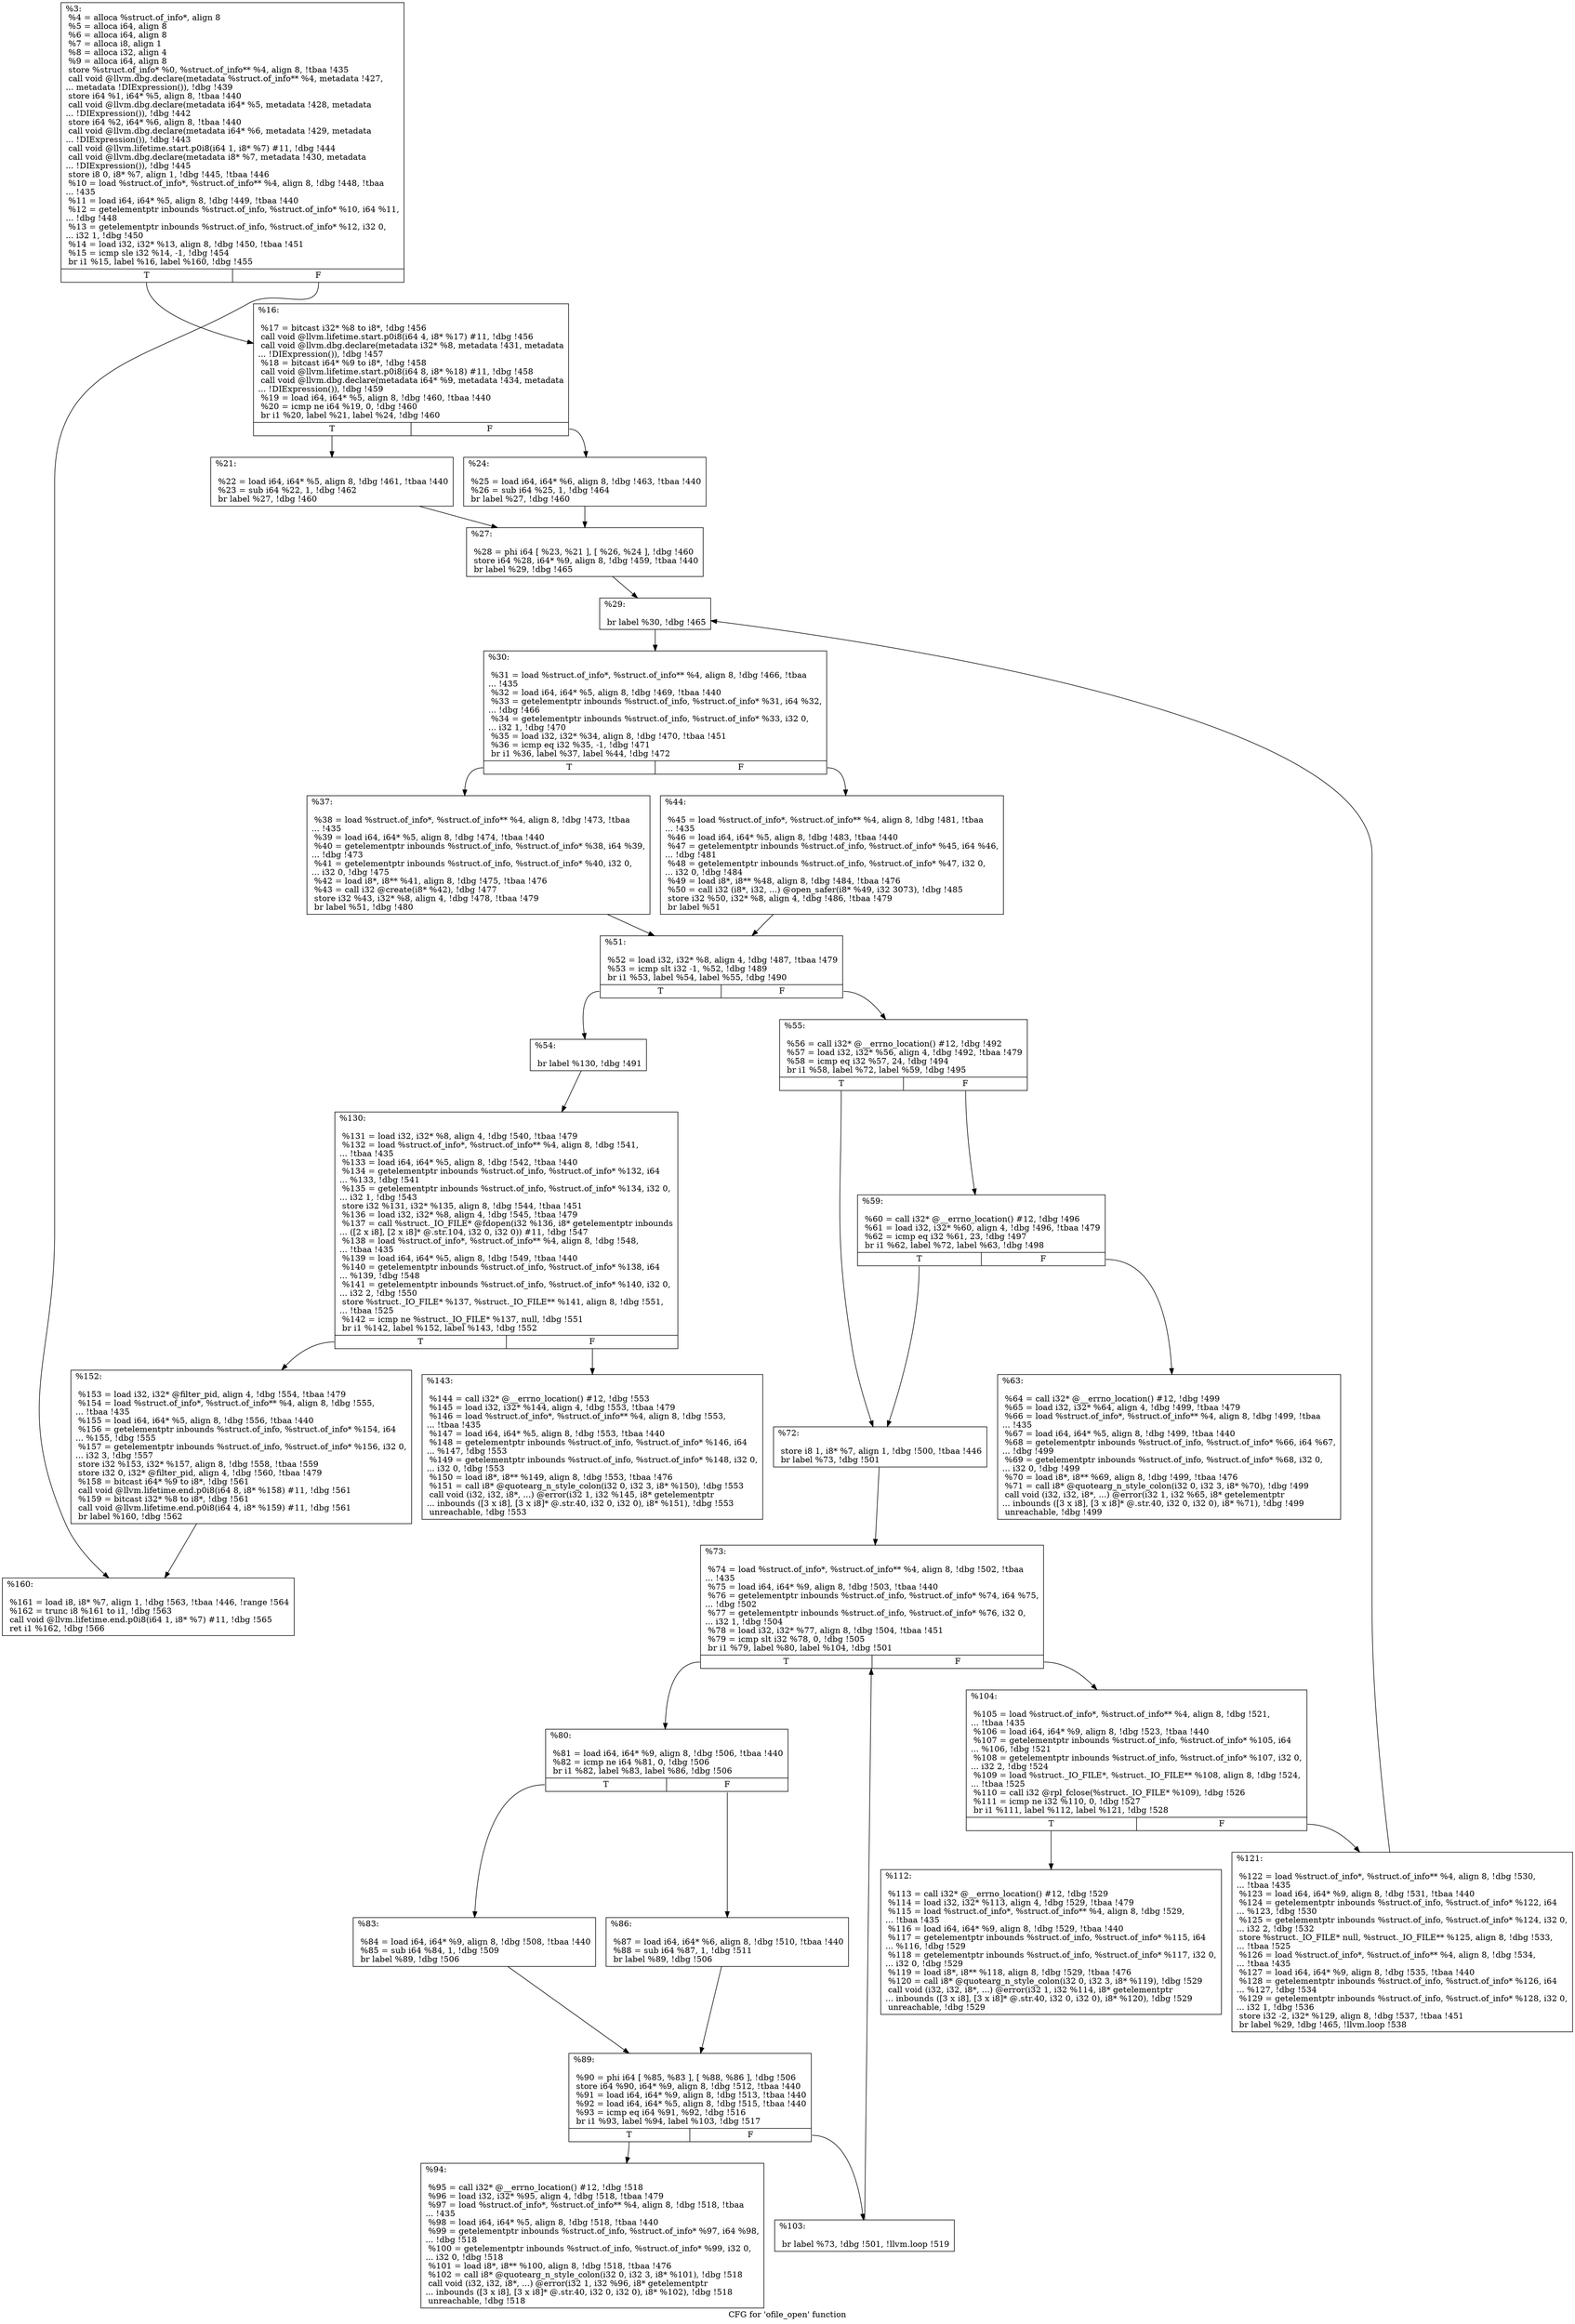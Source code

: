 digraph "CFG for 'ofile_open' function" {
	label="CFG for 'ofile_open' function";

	Node0x27765b0 [shape=record,label="{%3:\l  %4 = alloca %struct.of_info*, align 8\l  %5 = alloca i64, align 8\l  %6 = alloca i64, align 8\l  %7 = alloca i8, align 1\l  %8 = alloca i32, align 4\l  %9 = alloca i64, align 8\l  store %struct.of_info* %0, %struct.of_info** %4, align 8, !tbaa !435\l  call void @llvm.dbg.declare(metadata %struct.of_info** %4, metadata !427,\l... metadata !DIExpression()), !dbg !439\l  store i64 %1, i64* %5, align 8, !tbaa !440\l  call void @llvm.dbg.declare(metadata i64* %5, metadata !428, metadata\l... !DIExpression()), !dbg !442\l  store i64 %2, i64* %6, align 8, !tbaa !440\l  call void @llvm.dbg.declare(metadata i64* %6, metadata !429, metadata\l... !DIExpression()), !dbg !443\l  call void @llvm.lifetime.start.p0i8(i64 1, i8* %7) #11, !dbg !444\l  call void @llvm.dbg.declare(metadata i8* %7, metadata !430, metadata\l... !DIExpression()), !dbg !445\l  store i8 0, i8* %7, align 1, !dbg !445, !tbaa !446\l  %10 = load %struct.of_info*, %struct.of_info** %4, align 8, !dbg !448, !tbaa\l... !435\l  %11 = load i64, i64* %5, align 8, !dbg !449, !tbaa !440\l  %12 = getelementptr inbounds %struct.of_info, %struct.of_info* %10, i64 %11,\l... !dbg !448\l  %13 = getelementptr inbounds %struct.of_info, %struct.of_info* %12, i32 0,\l... i32 1, !dbg !450\l  %14 = load i32, i32* %13, align 8, !dbg !450, !tbaa !451\l  %15 = icmp sle i32 %14, -1, !dbg !454\l  br i1 %15, label %16, label %160, !dbg !455\l|{<s0>T|<s1>F}}"];
	Node0x27765b0:s0 -> Node0x2777480;
	Node0x27765b0:s1 -> Node0x2777cf0;
	Node0x2777480 [shape=record,label="{%16:\l\l  %17 = bitcast i32* %8 to i8*, !dbg !456\l  call void @llvm.lifetime.start.p0i8(i64 4, i8* %17) #11, !dbg !456\l  call void @llvm.dbg.declare(metadata i32* %8, metadata !431, metadata\l... !DIExpression()), !dbg !457\l  %18 = bitcast i64* %9 to i8*, !dbg !458\l  call void @llvm.lifetime.start.p0i8(i64 8, i8* %18) #11, !dbg !458\l  call void @llvm.dbg.declare(metadata i64* %9, metadata !434, metadata\l... !DIExpression()), !dbg !459\l  %19 = load i64, i64* %5, align 8, !dbg !460, !tbaa !440\l  %20 = icmp ne i64 %19, 0, !dbg !460\l  br i1 %20, label %21, label %24, !dbg !460\l|{<s0>T|<s1>F}}"];
	Node0x2777480:s0 -> Node0x27774d0;
	Node0x2777480:s1 -> Node0x2777520;
	Node0x27774d0 [shape=record,label="{%21:\l\l  %22 = load i64, i64* %5, align 8, !dbg !461, !tbaa !440\l  %23 = sub i64 %22, 1, !dbg !462\l  br label %27, !dbg !460\l}"];
	Node0x27774d0 -> Node0x2777570;
	Node0x2777520 [shape=record,label="{%24:\l\l  %25 = load i64, i64* %6, align 8, !dbg !463, !tbaa !440\l  %26 = sub i64 %25, 1, !dbg !464\l  br label %27, !dbg !460\l}"];
	Node0x2777520 -> Node0x2777570;
	Node0x2777570 [shape=record,label="{%27:\l\l  %28 = phi i64 [ %23, %21 ], [ %26, %24 ], !dbg !460\l  store i64 %28, i64* %9, align 8, !dbg !459, !tbaa !440\l  br label %29, !dbg !465\l}"];
	Node0x2777570 -> Node0x27775c0;
	Node0x27775c0 [shape=record,label="{%29:\l\l  br label %30, !dbg !465\l}"];
	Node0x27775c0 -> Node0x2777610;
	Node0x2777610 [shape=record,label="{%30:\l\l  %31 = load %struct.of_info*, %struct.of_info** %4, align 8, !dbg !466, !tbaa\l... !435\l  %32 = load i64, i64* %5, align 8, !dbg !469, !tbaa !440\l  %33 = getelementptr inbounds %struct.of_info, %struct.of_info* %31, i64 %32,\l... !dbg !466\l  %34 = getelementptr inbounds %struct.of_info, %struct.of_info* %33, i32 0,\l... i32 1, !dbg !470\l  %35 = load i32, i32* %34, align 8, !dbg !470, !tbaa !451\l  %36 = icmp eq i32 %35, -1, !dbg !471\l  br i1 %36, label %37, label %44, !dbg !472\l|{<s0>T|<s1>F}}"];
	Node0x2777610:s0 -> Node0x2777660;
	Node0x2777610:s1 -> Node0x27776b0;
	Node0x2777660 [shape=record,label="{%37:\l\l  %38 = load %struct.of_info*, %struct.of_info** %4, align 8, !dbg !473, !tbaa\l... !435\l  %39 = load i64, i64* %5, align 8, !dbg !474, !tbaa !440\l  %40 = getelementptr inbounds %struct.of_info, %struct.of_info* %38, i64 %39,\l... !dbg !473\l  %41 = getelementptr inbounds %struct.of_info, %struct.of_info* %40, i32 0,\l... i32 0, !dbg !475\l  %42 = load i8*, i8** %41, align 8, !dbg !475, !tbaa !476\l  %43 = call i32 @create(i8* %42), !dbg !477\l  store i32 %43, i32* %8, align 4, !dbg !478, !tbaa !479\l  br label %51, !dbg !480\l}"];
	Node0x2777660 -> Node0x2777700;
	Node0x27776b0 [shape=record,label="{%44:\l\l  %45 = load %struct.of_info*, %struct.of_info** %4, align 8, !dbg !481, !tbaa\l... !435\l  %46 = load i64, i64* %5, align 8, !dbg !483, !tbaa !440\l  %47 = getelementptr inbounds %struct.of_info, %struct.of_info* %45, i64 %46,\l... !dbg !481\l  %48 = getelementptr inbounds %struct.of_info, %struct.of_info* %47, i32 0,\l... i32 0, !dbg !484\l  %49 = load i8*, i8** %48, align 8, !dbg !484, !tbaa !476\l  %50 = call i32 (i8*, i32, ...) @open_safer(i8* %49, i32 3073), !dbg !485\l  store i32 %50, i32* %8, align 4, !dbg !486, !tbaa !479\l  br label %51\l}"];
	Node0x27776b0 -> Node0x2777700;
	Node0x2777700 [shape=record,label="{%51:\l\l  %52 = load i32, i32* %8, align 4, !dbg !487, !tbaa !479\l  %53 = icmp slt i32 -1, %52, !dbg !489\l  br i1 %53, label %54, label %55, !dbg !490\l|{<s0>T|<s1>F}}"];
	Node0x2777700:s0 -> Node0x2777750;
	Node0x2777700:s1 -> Node0x27777a0;
	Node0x2777750 [shape=record,label="{%54:\l\l  br label %130, !dbg !491\l}"];
	Node0x2777750 -> Node0x2777c00;
	Node0x27777a0 [shape=record,label="{%55:\l\l  %56 = call i32* @__errno_location() #12, !dbg !492\l  %57 = load i32, i32* %56, align 4, !dbg !492, !tbaa !479\l  %58 = icmp eq i32 %57, 24, !dbg !494\l  br i1 %58, label %72, label %59, !dbg !495\l|{<s0>T|<s1>F}}"];
	Node0x27777a0:s0 -> Node0x2777890;
	Node0x27777a0:s1 -> Node0x27777f0;
	Node0x27777f0 [shape=record,label="{%59:\l\l  %60 = call i32* @__errno_location() #12, !dbg !496\l  %61 = load i32, i32* %60, align 4, !dbg !496, !tbaa !479\l  %62 = icmp eq i32 %61, 23, !dbg !497\l  br i1 %62, label %72, label %63, !dbg !498\l|{<s0>T|<s1>F}}"];
	Node0x27777f0:s0 -> Node0x2777890;
	Node0x27777f0:s1 -> Node0x2777840;
	Node0x2777840 [shape=record,label="{%63:\l\l  %64 = call i32* @__errno_location() #12, !dbg !499\l  %65 = load i32, i32* %64, align 4, !dbg !499, !tbaa !479\l  %66 = load %struct.of_info*, %struct.of_info** %4, align 8, !dbg !499, !tbaa\l... !435\l  %67 = load i64, i64* %5, align 8, !dbg !499, !tbaa !440\l  %68 = getelementptr inbounds %struct.of_info, %struct.of_info* %66, i64 %67,\l... !dbg !499\l  %69 = getelementptr inbounds %struct.of_info, %struct.of_info* %68, i32 0,\l... i32 0, !dbg !499\l  %70 = load i8*, i8** %69, align 8, !dbg !499, !tbaa !476\l  %71 = call i8* @quotearg_n_style_colon(i32 0, i32 3, i8* %70), !dbg !499\l  call void (i32, i32, i8*, ...) @error(i32 1, i32 %65, i8* getelementptr\l... inbounds ([3 x i8], [3 x i8]* @.str.40, i32 0, i32 0), i8* %71), !dbg !499\l  unreachable, !dbg !499\l}"];
	Node0x2777890 [shape=record,label="{%72:\l\l  store i8 1, i8* %7, align 1, !dbg !500, !tbaa !446\l  br label %73, !dbg !501\l}"];
	Node0x2777890 -> Node0x27778e0;
	Node0x27778e0 [shape=record,label="{%73:\l\l  %74 = load %struct.of_info*, %struct.of_info** %4, align 8, !dbg !502, !tbaa\l... !435\l  %75 = load i64, i64* %9, align 8, !dbg !503, !tbaa !440\l  %76 = getelementptr inbounds %struct.of_info, %struct.of_info* %74, i64 %75,\l... !dbg !502\l  %77 = getelementptr inbounds %struct.of_info, %struct.of_info* %76, i32 0,\l... i32 1, !dbg !504\l  %78 = load i32, i32* %77, align 8, !dbg !504, !tbaa !451\l  %79 = icmp slt i32 %78, 0, !dbg !505\l  br i1 %79, label %80, label %104, !dbg !501\l|{<s0>T|<s1>F}}"];
	Node0x27778e0:s0 -> Node0x2777930;
	Node0x27778e0:s1 -> Node0x2777b10;
	Node0x2777930 [shape=record,label="{%80:\l\l  %81 = load i64, i64* %9, align 8, !dbg !506, !tbaa !440\l  %82 = icmp ne i64 %81, 0, !dbg !506\l  br i1 %82, label %83, label %86, !dbg !506\l|{<s0>T|<s1>F}}"];
	Node0x2777930:s0 -> Node0x2777980;
	Node0x2777930:s1 -> Node0x27779d0;
	Node0x2777980 [shape=record,label="{%83:\l\l  %84 = load i64, i64* %9, align 8, !dbg !508, !tbaa !440\l  %85 = sub i64 %84, 1, !dbg !509\l  br label %89, !dbg !506\l}"];
	Node0x2777980 -> Node0x2777a20;
	Node0x27779d0 [shape=record,label="{%86:\l\l  %87 = load i64, i64* %6, align 8, !dbg !510, !tbaa !440\l  %88 = sub i64 %87, 1, !dbg !511\l  br label %89, !dbg !506\l}"];
	Node0x27779d0 -> Node0x2777a20;
	Node0x2777a20 [shape=record,label="{%89:\l\l  %90 = phi i64 [ %85, %83 ], [ %88, %86 ], !dbg !506\l  store i64 %90, i64* %9, align 8, !dbg !512, !tbaa !440\l  %91 = load i64, i64* %9, align 8, !dbg !513, !tbaa !440\l  %92 = load i64, i64* %5, align 8, !dbg !515, !tbaa !440\l  %93 = icmp eq i64 %91, %92, !dbg !516\l  br i1 %93, label %94, label %103, !dbg !517\l|{<s0>T|<s1>F}}"];
	Node0x2777a20:s0 -> Node0x2777a70;
	Node0x2777a20:s1 -> Node0x2777ac0;
	Node0x2777a70 [shape=record,label="{%94:\l\l  %95 = call i32* @__errno_location() #12, !dbg !518\l  %96 = load i32, i32* %95, align 4, !dbg !518, !tbaa !479\l  %97 = load %struct.of_info*, %struct.of_info** %4, align 8, !dbg !518, !tbaa\l... !435\l  %98 = load i64, i64* %5, align 8, !dbg !518, !tbaa !440\l  %99 = getelementptr inbounds %struct.of_info, %struct.of_info* %97, i64 %98,\l... !dbg !518\l  %100 = getelementptr inbounds %struct.of_info, %struct.of_info* %99, i32 0,\l... i32 0, !dbg !518\l  %101 = load i8*, i8** %100, align 8, !dbg !518, !tbaa !476\l  %102 = call i8* @quotearg_n_style_colon(i32 0, i32 3, i8* %101), !dbg !518\l  call void (i32, i32, i8*, ...) @error(i32 1, i32 %96, i8* getelementptr\l... inbounds ([3 x i8], [3 x i8]* @.str.40, i32 0, i32 0), i8* %102), !dbg !518\l  unreachable, !dbg !518\l}"];
	Node0x2777ac0 [shape=record,label="{%103:\l\l  br label %73, !dbg !501, !llvm.loop !519\l}"];
	Node0x2777ac0 -> Node0x27778e0;
	Node0x2777b10 [shape=record,label="{%104:\l\l  %105 = load %struct.of_info*, %struct.of_info** %4, align 8, !dbg !521,\l... !tbaa !435\l  %106 = load i64, i64* %9, align 8, !dbg !523, !tbaa !440\l  %107 = getelementptr inbounds %struct.of_info, %struct.of_info* %105, i64\l... %106, !dbg !521\l  %108 = getelementptr inbounds %struct.of_info, %struct.of_info* %107, i32 0,\l... i32 2, !dbg !524\l  %109 = load %struct._IO_FILE*, %struct._IO_FILE** %108, align 8, !dbg !524,\l... !tbaa !525\l  %110 = call i32 @rpl_fclose(%struct._IO_FILE* %109), !dbg !526\l  %111 = icmp ne i32 %110, 0, !dbg !527\l  br i1 %111, label %112, label %121, !dbg !528\l|{<s0>T|<s1>F}}"];
	Node0x2777b10:s0 -> Node0x2777b60;
	Node0x2777b10:s1 -> Node0x2777bb0;
	Node0x2777b60 [shape=record,label="{%112:\l\l  %113 = call i32* @__errno_location() #12, !dbg !529\l  %114 = load i32, i32* %113, align 4, !dbg !529, !tbaa !479\l  %115 = load %struct.of_info*, %struct.of_info** %4, align 8, !dbg !529,\l... !tbaa !435\l  %116 = load i64, i64* %9, align 8, !dbg !529, !tbaa !440\l  %117 = getelementptr inbounds %struct.of_info, %struct.of_info* %115, i64\l... %116, !dbg !529\l  %118 = getelementptr inbounds %struct.of_info, %struct.of_info* %117, i32 0,\l... i32 0, !dbg !529\l  %119 = load i8*, i8** %118, align 8, !dbg !529, !tbaa !476\l  %120 = call i8* @quotearg_n_style_colon(i32 0, i32 3, i8* %119), !dbg !529\l  call void (i32, i32, i8*, ...) @error(i32 1, i32 %114, i8* getelementptr\l... inbounds ([3 x i8], [3 x i8]* @.str.40, i32 0, i32 0), i8* %120), !dbg !529\l  unreachable, !dbg !529\l}"];
	Node0x2777bb0 [shape=record,label="{%121:\l\l  %122 = load %struct.of_info*, %struct.of_info** %4, align 8, !dbg !530,\l... !tbaa !435\l  %123 = load i64, i64* %9, align 8, !dbg !531, !tbaa !440\l  %124 = getelementptr inbounds %struct.of_info, %struct.of_info* %122, i64\l... %123, !dbg !530\l  %125 = getelementptr inbounds %struct.of_info, %struct.of_info* %124, i32 0,\l... i32 2, !dbg !532\l  store %struct._IO_FILE* null, %struct._IO_FILE** %125, align 8, !dbg !533,\l... !tbaa !525\l  %126 = load %struct.of_info*, %struct.of_info** %4, align 8, !dbg !534,\l... !tbaa !435\l  %127 = load i64, i64* %9, align 8, !dbg !535, !tbaa !440\l  %128 = getelementptr inbounds %struct.of_info, %struct.of_info* %126, i64\l... %127, !dbg !534\l  %129 = getelementptr inbounds %struct.of_info, %struct.of_info* %128, i32 0,\l... i32 1, !dbg !536\l  store i32 -2, i32* %129, align 8, !dbg !537, !tbaa !451\l  br label %29, !dbg !465, !llvm.loop !538\l}"];
	Node0x2777bb0 -> Node0x27775c0;
	Node0x2777c00 [shape=record,label="{%130:\l\l  %131 = load i32, i32* %8, align 4, !dbg !540, !tbaa !479\l  %132 = load %struct.of_info*, %struct.of_info** %4, align 8, !dbg !541,\l... !tbaa !435\l  %133 = load i64, i64* %5, align 8, !dbg !542, !tbaa !440\l  %134 = getelementptr inbounds %struct.of_info, %struct.of_info* %132, i64\l... %133, !dbg !541\l  %135 = getelementptr inbounds %struct.of_info, %struct.of_info* %134, i32 0,\l... i32 1, !dbg !543\l  store i32 %131, i32* %135, align 8, !dbg !544, !tbaa !451\l  %136 = load i32, i32* %8, align 4, !dbg !545, !tbaa !479\l  %137 = call %struct._IO_FILE* @fdopen(i32 %136, i8* getelementptr inbounds\l... ([2 x i8], [2 x i8]* @.str.104, i32 0, i32 0)) #11, !dbg !547\l  %138 = load %struct.of_info*, %struct.of_info** %4, align 8, !dbg !548,\l... !tbaa !435\l  %139 = load i64, i64* %5, align 8, !dbg !549, !tbaa !440\l  %140 = getelementptr inbounds %struct.of_info, %struct.of_info* %138, i64\l... %139, !dbg !548\l  %141 = getelementptr inbounds %struct.of_info, %struct.of_info* %140, i32 0,\l... i32 2, !dbg !550\l  store %struct._IO_FILE* %137, %struct._IO_FILE** %141, align 8, !dbg !551,\l... !tbaa !525\l  %142 = icmp ne %struct._IO_FILE* %137, null, !dbg !551\l  br i1 %142, label %152, label %143, !dbg !552\l|{<s0>T|<s1>F}}"];
	Node0x2777c00:s0 -> Node0x2777ca0;
	Node0x2777c00:s1 -> Node0x2777c50;
	Node0x2777c50 [shape=record,label="{%143:\l\l  %144 = call i32* @__errno_location() #12, !dbg !553\l  %145 = load i32, i32* %144, align 4, !dbg !553, !tbaa !479\l  %146 = load %struct.of_info*, %struct.of_info** %4, align 8, !dbg !553,\l... !tbaa !435\l  %147 = load i64, i64* %5, align 8, !dbg !553, !tbaa !440\l  %148 = getelementptr inbounds %struct.of_info, %struct.of_info* %146, i64\l... %147, !dbg !553\l  %149 = getelementptr inbounds %struct.of_info, %struct.of_info* %148, i32 0,\l... i32 0, !dbg !553\l  %150 = load i8*, i8** %149, align 8, !dbg !553, !tbaa !476\l  %151 = call i8* @quotearg_n_style_colon(i32 0, i32 3, i8* %150), !dbg !553\l  call void (i32, i32, i8*, ...) @error(i32 1, i32 %145, i8* getelementptr\l... inbounds ([3 x i8], [3 x i8]* @.str.40, i32 0, i32 0), i8* %151), !dbg !553\l  unreachable, !dbg !553\l}"];
	Node0x2777ca0 [shape=record,label="{%152:\l\l  %153 = load i32, i32* @filter_pid, align 4, !dbg !554, !tbaa !479\l  %154 = load %struct.of_info*, %struct.of_info** %4, align 8, !dbg !555,\l... !tbaa !435\l  %155 = load i64, i64* %5, align 8, !dbg !556, !tbaa !440\l  %156 = getelementptr inbounds %struct.of_info, %struct.of_info* %154, i64\l... %155, !dbg !555\l  %157 = getelementptr inbounds %struct.of_info, %struct.of_info* %156, i32 0,\l... i32 3, !dbg !557\l  store i32 %153, i32* %157, align 8, !dbg !558, !tbaa !559\l  store i32 0, i32* @filter_pid, align 4, !dbg !560, !tbaa !479\l  %158 = bitcast i64* %9 to i8*, !dbg !561\l  call void @llvm.lifetime.end.p0i8(i64 8, i8* %158) #11, !dbg !561\l  %159 = bitcast i32* %8 to i8*, !dbg !561\l  call void @llvm.lifetime.end.p0i8(i64 4, i8* %159) #11, !dbg !561\l  br label %160, !dbg !562\l}"];
	Node0x2777ca0 -> Node0x2777cf0;
	Node0x2777cf0 [shape=record,label="{%160:\l\l  %161 = load i8, i8* %7, align 1, !dbg !563, !tbaa !446, !range !564\l  %162 = trunc i8 %161 to i1, !dbg !563\l  call void @llvm.lifetime.end.p0i8(i64 1, i8* %7) #11, !dbg !565\l  ret i1 %162, !dbg !566\l}"];
}
